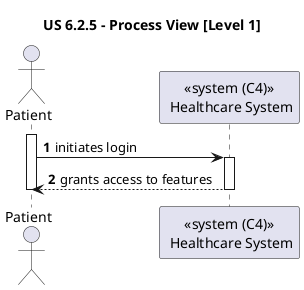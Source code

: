 @startuml

title "US 6.2.5 - Process View [Level 1]"

autonumber

actor Patient as ADM
participant "<<system (C4)>>\n Healthcare System" as SYS

activate ADM
ADM -> SYS : initiates login
activate SYS

SYS --> ADM : grants access to features
deactivate SYS
deactivate ADM

@enduml